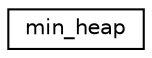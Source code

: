 digraph G
{
  edge [fontname="Helvetica",fontsize="10",labelfontname="Helvetica",labelfontsize="10"];
  node [fontname="Helvetica",fontsize="10",shape=record];
  rankdir="LR";
  Node1 [label="min_heap",height=0.2,width=0.4,color="black", fillcolor="white", style="filled",URL="$structmin__heap.html"];
}

